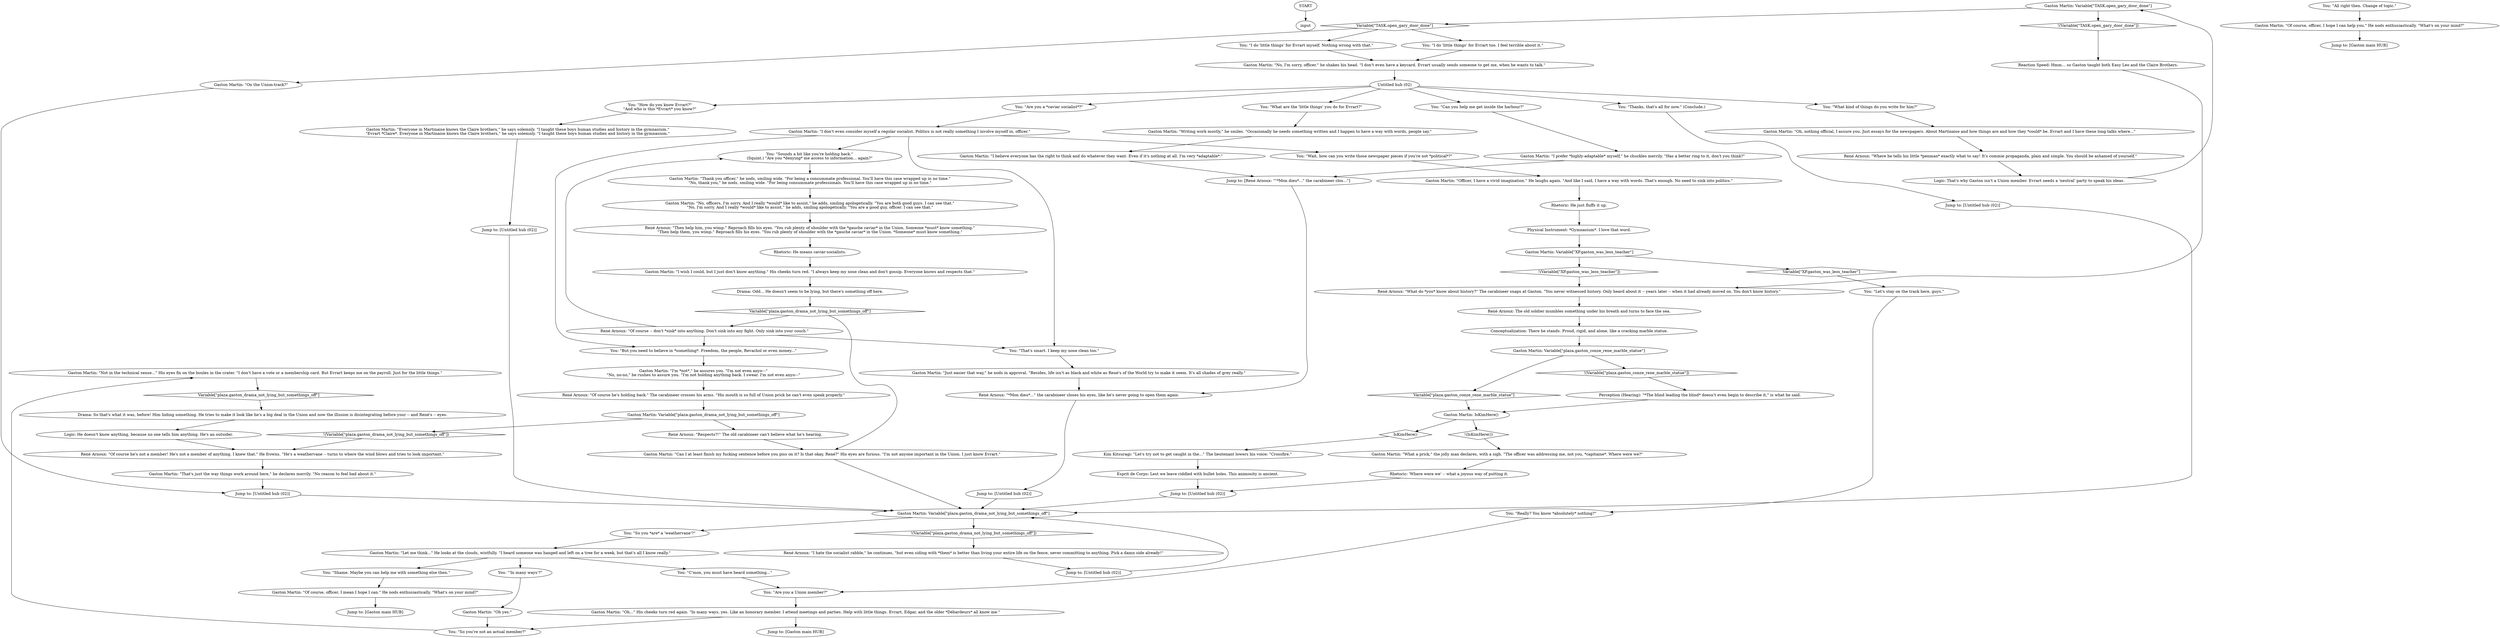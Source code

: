 # PLAZA / GASTON CASE
# The Case
# ==================================================
digraph G {
	  0 [label="START"];
	  1 [label="input"];
	  2 [label="Gaston Martin: \"Not in the technical sense...\" His eyes fix on the boules in the crater. \"I don't have a vote or a membership card. But Evrart keeps me on the payroll. Just for the little things.\""];
	  3 [label="Drama: So that's what it was, before! Him hiding something. He tries to make it look like he's a big deal in the Union and now the illusion is disintegrating before your -- and René's -- eyes."];
	  4 [label="You: \"Shame. Maybe you can help me with something else then.\""];
	  5 [label="Jump to: [Gaston main HUB]"];
	  6 [label="You: \"So you're not an actual member?\""];
	  7 [label="Rhetoric: He means caviar-socialists."];
	  8 [label="Gaston Martin: \"Everyone in Martinaise knows the Claire brothers,\" he says solemnly. \"I taught these boys human studies and history in the gymnasium.\"\n\"Evrart *Claire*. Everyone in Martinaise knows the Claire brothers,\" he says solemnly. \"I taught these boys human studies and history in the gymnasium.\""];
	  9 [label="Jump to: [Untitled hub (02)]"];
	  10 [label="You: \"Are you a *caviar socialist*?\""];
	  11 [label="Conceptualization: There he stands. Proud, rigid, and alone, like a cracking marble statue."];
	  12 [label="Gaston Martin: \"Of course, officer, I hope I can help you.\" He nods enthusiastically. \"What's on your mind?\""];
	  13 [label="Gaston Martin: \"Of course, officer, I mean I hope I can.\" He nods enthusiastically. \"What's on your mind?\""];
	  14 [label="You: \"C'mon, you must have heard something...\""];
	  15 [label="Drama: Odd... He doesn't seem to be lying, but there's something off here."];
	  16 [label="You: \"What are the 'little things' you do for Evrart?\""];
	  17 [label="Gaston Martin: Variable[\"TASK.open_gary_door_done\"]"];
	  18 [label="Variable[\"TASK.open_gary_door_done\"]", shape=diamond];
	  19 [label="!(Variable[\"TASK.open_gary_door_done\"])", shape=diamond];
	  20 [label="You: \"I do 'little things' for Evrart too. I feel terrible about it.\""];
	  21 [label="René Arnoux: \"Then help him, you wimp.\" Reproach fills his eyes. \"You rub plenty of shoulder with the *gauche caviar* in the Union. Someone *must* know something.\"\n\"Then help them, you wimp.\" Reproach fills his eyes. \"You rub plenty of shoulder with the *gauche caviar* in the Union. *Someone* must know something.\"
"];
	  22 [label="Rhetoric: He just fluffs it up."];
	  23 [label="You: \"How do you know Evrart?\"\n\"And who is this *Evrart* you know?\""];
	  24 [label="Gaston Martin: Variable[\"XP.gaston_was_leos_teacher\"]"];
	  25 [label="Variable[\"XP.gaston_was_leos_teacher\"]", shape=diamond];
	  26 [label="!(Variable[\"XP.gaston_was_leos_teacher\"])", shape=diamond];
	  27 [label="Gaston Martin: \"Oh...\" His cheeks turn red again. \"In many ways, yes. Like an honorary member. I attend meetings and parties. Help with little things. Evrart, Edgar, and the older *Débardeurs* all know me.\""];
	  28 [label="Jump to: [Untitled hub (02)]"];
	  29 [label="You: \"Can you help me get inside the harbour?\""];
	  30 [label="You: \"I do 'little things' for Evrart myself. Nothing wrong with that.\""];
	  31 [label="You: \"Wait, how can you write those newspaper pieces if you're not *political*?\""];
	  32 [label="Gaston Martin: \"Oh yes.\""];
	  33 [label="You: \"Thanks, that's all for now.\" (Conclude.)"];
	  34 [label="Gaston Martin: IsKimHere()"];
	  35 [label="IsKimHere()", shape=diamond];
	  36 [label="!(IsKimHere())", shape=diamond];
	  37 [label="Jump to: [René Arnoux: \"\"*Mon dieu*...\" the carabineer clos...\"]"];
	  38 [label="René Arnoux: The old soldier mumbles something under his breath and turns to face the sea."];
	  39 [label="Gaston Martin: \"I don't even consider myself a regular socialist. Politics is not really something I involve myself in, officer.\""];
	  40 [label="Jump to: [Gaston main HUB]"];
	  41 [label="Esprit de Corps: Lest we leave riddled with bullet holes. This animosity is ancient."];
	  42 [label="Logic: That's why Gaston isn't a Union member. Evrart needs a 'neutral' party to speak his ideas."];
	  43 [label="Jump to: [Untitled hub (02)]"];
	  44 [label="Gaston Martin: \"I wish I could, but I just don't know anything.\" His cheeks turn red. \"I always keep my nose clean and don't gossip. Everyone knows and respects that.\""];
	  45 [label="René Arnoux: \"Of course he's not a member! He's not a member of anything. I knew that.\" He frowns. \"He's a weathervane -- turns to where the wind blows and tries to look important.\""];
	  46 [label="Logic: He doesn't know anything, because no one tells him anything. He's an outsider."];
	  47 [label="René Arnoux: \"Where he tells his little *penman* exactly what to say! It's commie propaganda, plain and simple. You should be ashamed of yourself.\""];
	  48 [label="You: \"That's smart. I keep my nose clean too.\""];
	  49 [label="Gaston Martin: \"Just easier that way,\" he nods in approval. \"Besides, life isn't as black and white as René's of the World try to make it seem. It's all shades of grey really.\""];
	  50 [label="René Arnoux: \"*Mon dieu*...\" the carabineer closes his eyes, like he's never going to open them again."];
	  51 [label="Rhetoric: 'Where were we' -- what a joyous way of putting it."];
	  52 [label="Gaston Martin: Variable[\"plaza.gaston_conze_rene_marble_statue\"]"];
	  53 [label="Variable[\"plaza.gaston_conze_rene_marble_statue\"]", shape=diamond];
	  54 [label="!(Variable[\"plaza.gaston_conze_rene_marble_statue\"])", shape=diamond];
	  55 [label="René Arnoux: \"What do *you* know about history?\" The carabineer snaps at Gaston. \"You never witnessed history. Only heard about it -- years later -- when it had already moved on. You don't know history.\""];
	  56 [label="Kim Kitsuragi: \"Let's try not to get caught in the...\" The lieutenant lowers his voice: \"Crossfire.\""];
	  57 [label="Gaston Martin: \"Officer, I have a vivid imagination.\" He laughs again. \"And like I said, I have a way with words. That's enough. No need to sink into politics.\""];
	  58 [label="Perception (Hearing): \"*The blind leading the blind* doesn't even begin to describe it,\" is what he said."];
	  59 [label="Gaston Martin: \"What a prick,\" the jolly man declares, with a sigh. \"The officer was addressing me, not you, *capitaine*. Where were we?\""];
	  60 [label="Gaston Martin: \"Oh, nothing official, I assure you. Just essays for the newspapers. About Martinaise and how things are and how they *could* be. Evrart and I have these long talks where...\""];
	  61 [label="You: \"But you need to believe in *something*. Freedom, the people, Revachol or even money...\""];
	  62 [label="Gaston Martin: \"Writing work mostly,\" he smiles. \"Occasionally he needs something written and I happen to have a way with words, people say.\""];
	  63 [label="Jump to: [Untitled hub (02)]"];
	  64 [label="René Arnoux: \"Of course he's holding back.\" The carabineer crosses his arms. \"His mouth is so full of Union prick he can't even speak properly.\""];
	  65 [label="You: \"All right then. Change of topic.\""];
	  66 [label="René Arnoux: \"Of course -- don't *sink* into anything. Don't sink into any fight. Only sink into your couch.\""];
	  67 [label="Physical Instrument: *Gymnasium*. I love that word."];
	  68 [label="Jump to: [Untitled hub (02)]"];
	  69 [label="Reaction Speed: Hmm... so Gaston taught both Easy Leo and the Claire Brothers."];
	  70 [label="You: \"Let's stay on the track here, guys.\""];
	  71 [label="Gaston Martin: \"On the Union-track?\""];
	  72 [label="You: \"Really? You know *absolutely* nothing?\""];
	  73 [label="You: \"'In many ways'?\""];
	  74 [label="Jump to: [Gaston main HUB]"];
	  75 [label="Gaston Martin: \"No, officers, I'm sorry. And I really *would* like to assist,\" he adds, smiling apologetically. \"You are both good guys. I can see that.\"\n\"No, I'm sorry. And I really *would* like to assist,\" he adds, smiling apologetically. \"You are a good guy, officer. I can see that.\"
"];
	  76 [label="You: \"Are you a Union member?\""];
	  77 [label="You: \"What kind of things do you write for him?\""];
	  78 [label="Gaston Martin: \"I believe everyone has the right to think and do whatever they want. Even if it's nothing at all. I'm very *adaptable*.\""];
	  79 [label="Gaston Martin: \"I'm *not*,\" he assures you. \"I'm not even anyo---\"\n\"No, no-no,\" he rushes to assure you. \"I'm not holding anything back. I swear. I'm not even anyo---\"
"];
	  80 [label="Gaston Martin: \"Thank you officer,\" he nods, smiling wide. \"For being a consummate professional. You'll have this case wrapped up in no time.\"\n\"No, thank you,\" he nods, smiling wide. \"For being consummate professionals. You'll have this case wrapped up in no time.\"
"];
	  81 [label="Jump to: [Untitled hub (02)]"];
	  82 [label="Untitled hub (02)"];
	  83 [label="Gaston Martin: Variable[\"plaza.gaston_drama_not_lying_but_somethings_off\"]"];
	  84 [label="Variable[\"plaza.gaston_drama_not_lying_but_somethings_off\"]", shape=diamond];
	  85 [label="!(Variable[\"plaza.gaston_drama_not_lying_but_somethings_off\"])", shape=diamond];
	  86 [label="You: \"So you *are* a 'weathervane'?\""];
	  87 [label="You: \"Sounds a bit like you're holding back.\"\n(Squint.) \"Are you *denying* me access to information... again?\""];
	  88 [label="Gaston Martin: \"Can I at least finish my fucking sentence before you piss on it? Is that okay, René?\" His eyes are furious. \"I'm not anyone important in the Union. I just know Evrart.\""];
	  89 [label="Gaston Martin: Variable[\"plaza.gaston_drama_not_lying_but_somethings_off\"]"];
	  90 [label="Variable[\"plaza.gaston_drama_not_lying_but_somethings_off\"]", shape=diamond];
	  91 [label="!(Variable[\"plaza.gaston_drama_not_lying_but_somethings_off\"])", shape=diamond];
	  92 [label="René Arnoux: \"Respects?!\" The old carabineer can't believe what he's hearing."];
	  93 [label="René Arnoux: \"I hate the socialist rabble,\" he continues, \"but even siding with *them* is better than living your entire life on the fence, never committing to anything. Pick a damn side already!\""];
	  94 [label="Gaston Martin: \"That's just the way things work around here,\" he declares merrily. \"No reason to feel bad about it.\""];
	  95 [label="Gaston Martin: \"No, I'm sorry, officer.\" he shakes his head. \"I don't even have a keycard. Evrart usually sends someone to get me, when he wants to talk.\""];
	  96 [label="Gaston Martin: \"I prefer *highly-adaptable* myself,\" he chuckles merrily. \"Has a better ring to it, don't you think?\""];
	  97 [label="Gaston Martin: \"Let me think...\" He looks at the clouds, wistfully. \"I heard someone was hanged and left on a tree for a week, but that's all I know really.\""];
	  0 -> 1
	  2 -> 90
	  3 -> 46
	  4 -> 13
	  6 -> 2
	  7 -> 44
	  8 -> 68
	  9 -> 83
	  10 -> 39
	  11 -> 52
	  12 -> 5
	  13 -> 40
	  14 -> 76
	  15 -> 84
	  16 -> 62
	  17 -> 18
	  17 -> 19
	  18 -> 20
	  18 -> 30
	  18 -> 71
	  19 -> 69
	  20 -> 95
	  21 -> 7
	  22 -> 67
	  23 -> 8
	  24 -> 25
	  24 -> 26
	  25 -> 70
	  26 -> 55
	  27 -> 74
	  27 -> 6
	  28 -> 83
	  29 -> 96
	  30 -> 95
	  31 -> 57
	  32 -> 6
	  33 -> 81
	  34 -> 35
	  34 -> 36
	  35 -> 56
	  36 -> 59
	  37 -> 50
	  38 -> 11
	  39 -> 48
	  39 -> 61
	  39 -> 87
	  39 -> 31
	  41 -> 9
	  42 -> 17
	  43 -> 83
	  44 -> 15
	  45 -> 94
	  46 -> 45
	  47 -> 42
	  48 -> 49
	  49 -> 50
	  50 -> 63
	  51 -> 9
	  52 -> 53
	  52 -> 54
	  53 -> 34
	  54 -> 58
	  55 -> 38
	  56 -> 41
	  57 -> 22
	  58 -> 34
	  59 -> 51
	  60 -> 47
	  61 -> 79
	  62 -> 78
	  63 -> 83
	  64 -> 89
	  65 -> 12
	  66 -> 48
	  66 -> 61
	  66 -> 87
	  67 -> 24
	  68 -> 83
	  69 -> 55
	  70 -> 72
	  71 -> 43
	  72 -> 76
	  73 -> 32
	  75 -> 21
	  76 -> 27
	  77 -> 60
	  78 -> 37
	  79 -> 64
	  80 -> 75
	  81 -> 83
	  82 -> 33
	  82 -> 10
	  82 -> 77
	  82 -> 16
	  82 -> 23
	  82 -> 29
	  83 -> 85
	  83 -> 86
	  84 -> 88
	  84 -> 66
	  85 -> 93
	  86 -> 97
	  87 -> 80
	  88 -> 83
	  89 -> 91
	  89 -> 92
	  90 -> 3
	  91 -> 45
	  92 -> 88
	  93 -> 28
	  94 -> 43
	  95 -> 82
	  96 -> 37
	  97 -> 73
	  97 -> 4
	  97 -> 14
}

